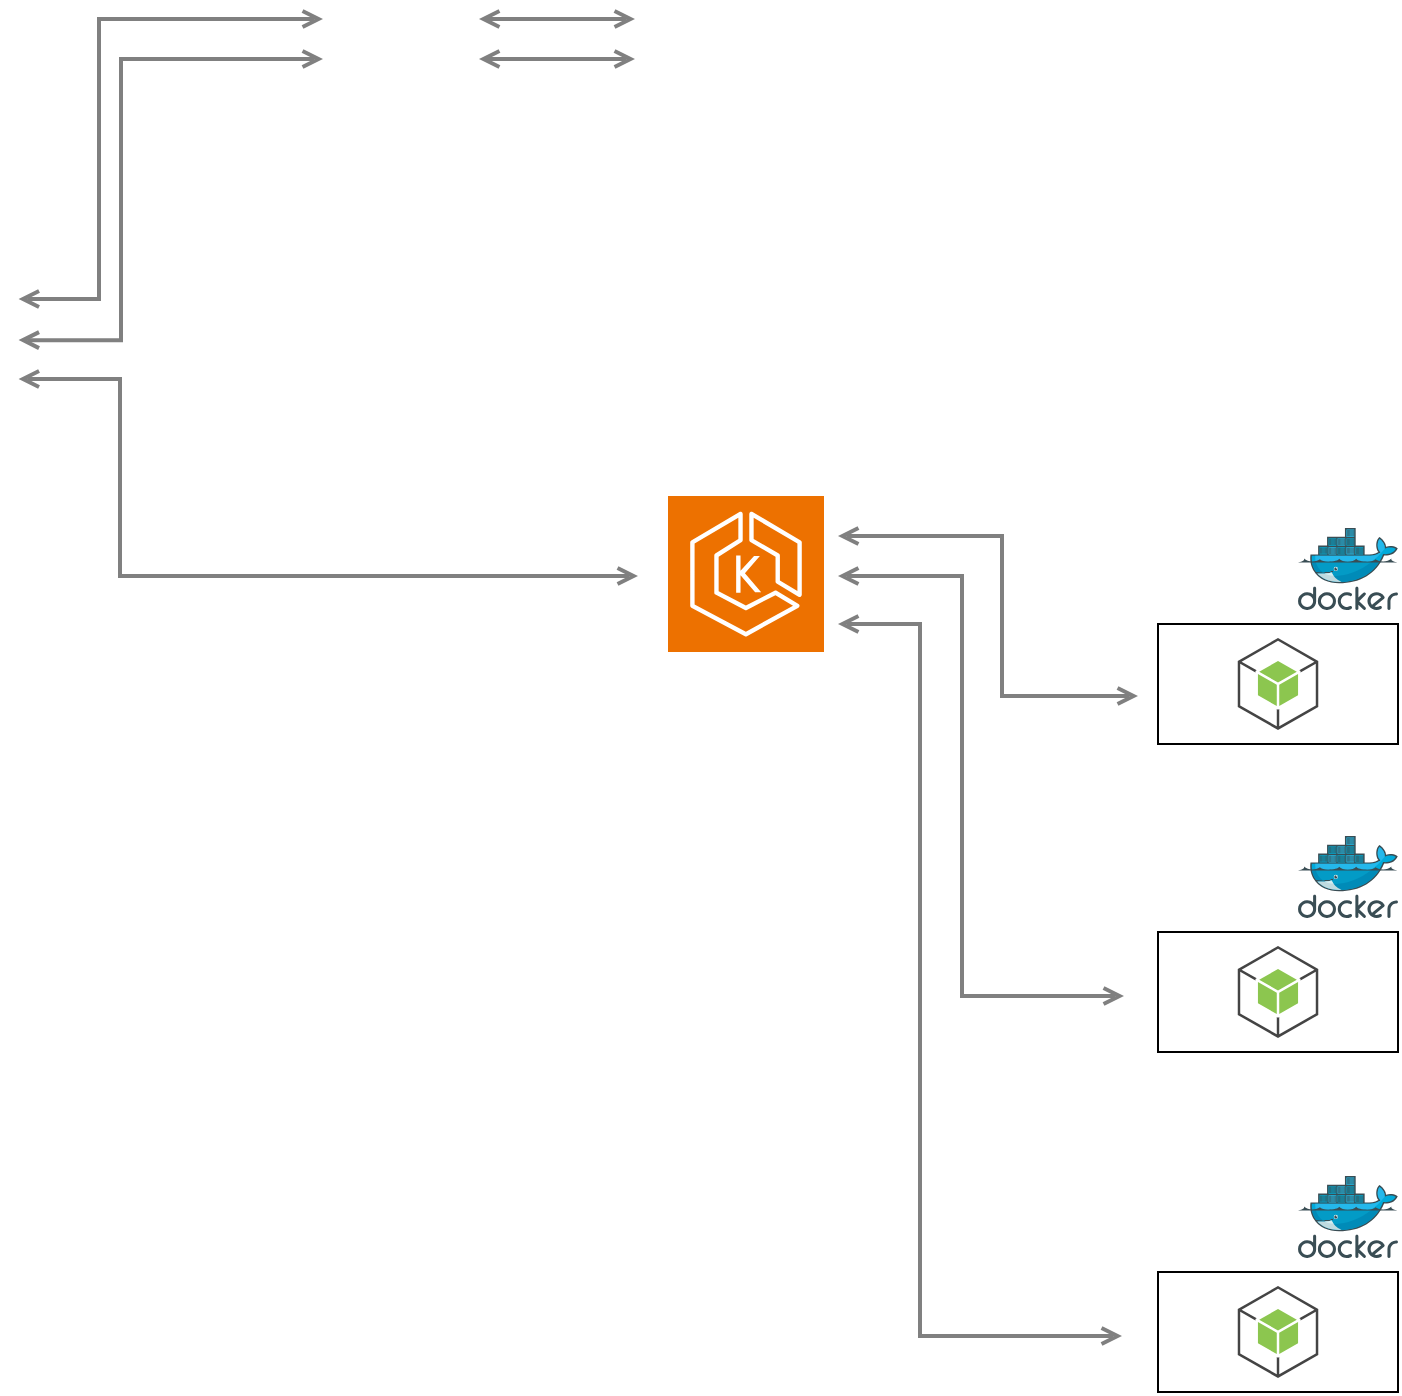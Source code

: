 <mxfile version="22.1.8" type="github">
  <diagram id="Ht1M8jgEwFfnCIfOTk4-" name="Page-1">
    <mxGraphModel dx="1687" dy="911" grid="1" gridSize="10" guides="1" tooltips="1" connect="1" arrows="1" fold="1" page="1" pageScale="1" pageWidth="1169" pageHeight="827" math="0" shadow="0">
      <root>
        <mxCell id="0" />
        <mxCell id="1" parent="0" />
        <mxCell id="UEzPUAAOIrF-is8g5C7q-124" style="edgeStyle=orthogonalEdgeStyle;rounded=0;orthogonalLoop=1;jettySize=auto;html=1;startArrow=open;startFill=0;endArrow=open;endFill=0;strokeWidth=2;strokeColor=#808080;" parent="1" edge="1">
          <mxGeometry relative="1" as="geometry">
            <Array as="points">
              <mxPoint x="300.5" y="241.5" />
              <mxPoint x="300.5" y="101.5" />
            </Array>
            <mxPoint x="260.285" y="241.471" as="sourcePoint" />
            <mxPoint x="412.5" y="101.471" as="targetPoint" />
          </mxGeometry>
        </mxCell>
        <mxCell id="UEzPUAAOIrF-is8g5C7q-127" style="edgeStyle=orthogonalEdgeStyle;rounded=0;orthogonalLoop=1;jettySize=auto;html=1;startArrow=open;startFill=0;endArrow=open;endFill=0;strokeWidth=2;strokeColor=#808080;" parent="1" edge="1">
          <mxGeometry relative="1" as="geometry">
            <Array as="points">
              <mxPoint x="311" y="281" />
              <mxPoint x="311" y="380" />
              <mxPoint x="369" y="380" />
            </Array>
            <mxPoint x="260.285" y="281.471" as="sourcePoint" />
            <mxPoint x="570" y="380" as="targetPoint" />
          </mxGeometry>
        </mxCell>
        <mxCell id="UEzPUAAOIrF-is8g5C7q-125" style="edgeStyle=orthogonalEdgeStyle;rounded=0;orthogonalLoop=1;jettySize=auto;html=1;startArrow=open;startFill=0;endArrow=open;endFill=0;strokeWidth=2;strokeColor=#808080;" parent="1" edge="1">
          <mxGeometry relative="1" as="geometry">
            <Array as="points">
              <mxPoint x="530.5" y="101.5" />
              <mxPoint x="530.5" y="101.5" />
            </Array>
            <mxPoint x="490.5" y="101.471" as="sourcePoint" />
            <mxPoint x="568.5" y="101.471" as="targetPoint" />
          </mxGeometry>
        </mxCell>
        <mxCell id="UEzPUAAOIrF-is8g5C7q-134" style="edgeStyle=orthogonalEdgeStyle;rounded=0;orthogonalLoop=1;jettySize=auto;html=1;startArrow=open;startFill=0;endArrow=open;endFill=0;strokeWidth=2;strokeColor=#808080;" parent="1" edge="1">
          <mxGeometry relative="1" as="geometry">
            <Array as="points">
              <mxPoint x="752" y="360" />
              <mxPoint x="752" y="440" />
              <mxPoint x="812" y="440" />
            </Array>
            <mxPoint x="669.999" y="360.001" as="sourcePoint" />
            <mxPoint x="820" y="440" as="targetPoint" />
          </mxGeometry>
        </mxCell>
        <mxCell id="UEzPUAAOIrF-is8g5C7q-135" style="edgeStyle=orthogonalEdgeStyle;rounded=0;orthogonalLoop=1;jettySize=auto;html=1;startArrow=open;startFill=0;endArrow=open;endFill=0;strokeWidth=2;strokeColor=#808080;" parent="1" edge="1">
          <mxGeometry relative="1" as="geometry">
            <Array as="points">
              <mxPoint x="732" y="380" />
              <mxPoint x="732" y="590" />
              <mxPoint x="813" y="590" />
            </Array>
            <mxPoint x="669.999" y="380.001" as="sourcePoint" />
            <mxPoint x="813" y="590" as="targetPoint" />
          </mxGeometry>
        </mxCell>
        <mxCell id="UEzPUAAOIrF-is8g5C7q-136" style="edgeStyle=orthogonalEdgeStyle;rounded=0;orthogonalLoop=1;jettySize=auto;html=1;startArrow=open;startFill=0;endArrow=open;endFill=0;strokeWidth=2;strokeColor=#808080;" parent="1" edge="1">
          <mxGeometry relative="1" as="geometry">
            <Array as="points">
              <mxPoint x="711" y="404" />
              <mxPoint x="711" y="760" />
              <mxPoint x="812" y="760" />
            </Array>
            <mxPoint x="669.999" y="403.999" as="sourcePoint" />
            <mxPoint x="812" y="760" as="targetPoint" />
          </mxGeometry>
        </mxCell>
        <mxCell id="UEzPUAAOIrF-is8g5C7q-139" style="edgeStyle=orthogonalEdgeStyle;rounded=0;orthogonalLoop=1;jettySize=auto;html=1;startArrow=open;startFill=0;endArrow=open;endFill=0;strokeWidth=2;strokeColor=#808080;" parent="1" edge="1">
          <mxGeometry relative="1" as="geometry">
            <mxPoint x="260.285" y="262.059" as="sourcePoint" />
            <mxPoint x="412.5" y="121.471" as="targetPoint" />
            <Array as="points">
              <mxPoint x="311.5" y="261.5" />
              <mxPoint x="311.5" y="121.5" />
            </Array>
          </mxGeometry>
        </mxCell>
        <mxCell id="UEzPUAAOIrF-is8g5C7q-143" style="edgeStyle=orthogonalEdgeStyle;rounded=0;orthogonalLoop=1;jettySize=auto;html=1;startArrow=open;startFill=0;endArrow=open;endFill=0;strokeWidth=2;strokeColor=#808080;" parent="1" edge="1">
          <mxGeometry relative="1" as="geometry">
            <mxPoint x="490.5" y="121.471" as="sourcePoint" />
            <mxPoint x="568.5" y="121.471" as="targetPoint" />
            <Array as="points">
              <mxPoint x="530.5" y="121.5" />
              <mxPoint x="530.5" y="121.5" />
            </Array>
          </mxGeometry>
        </mxCell>
        <mxCell id="_YWITdSjo3QoywoixLeP-1" value="" style="image;sketch=0;aspect=fixed;html=1;points=[];align=center;fontSize=12;image=img/lib/mscae/Docker.svg;" vertex="1" parent="1">
          <mxGeometry x="900" y="356" width="50" height="41" as="geometry" />
        </mxCell>
        <mxCell id="_YWITdSjo3QoywoixLeP-2" value="" style="rounded=0;whiteSpace=wrap;html=1;" vertex="1" parent="1">
          <mxGeometry x="830" y="404" width="120" height="60" as="geometry" />
        </mxCell>
        <mxCell id="_YWITdSjo3QoywoixLeP-7" value="" style="outlineConnect=0;dashed=0;verticalLabelPosition=bottom;verticalAlign=top;align=center;html=1;shape=mxgraph.aws3.android;fillColor=#8CC64F;gradientColor=none;" vertex="1" parent="1">
          <mxGeometry x="869.88" y="411" width="40.25" height="46" as="geometry" />
        </mxCell>
        <mxCell id="_YWITdSjo3QoywoixLeP-11" value="" style="image;sketch=0;aspect=fixed;html=1;points=[];align=center;fontSize=12;image=img/lib/mscae/Docker.svg;" vertex="1" parent="1">
          <mxGeometry x="900" y="510" width="50" height="41" as="geometry" />
        </mxCell>
        <mxCell id="_YWITdSjo3QoywoixLeP-12" value="" style="rounded=0;whiteSpace=wrap;html=1;" vertex="1" parent="1">
          <mxGeometry x="830" y="558" width="120" height="60" as="geometry" />
        </mxCell>
        <mxCell id="_YWITdSjo3QoywoixLeP-13" value="" style="outlineConnect=0;dashed=0;verticalLabelPosition=bottom;verticalAlign=top;align=center;html=1;shape=mxgraph.aws3.android;fillColor=#8CC64F;gradientColor=none;" vertex="1" parent="1">
          <mxGeometry x="869.88" y="565" width="40.25" height="46" as="geometry" />
        </mxCell>
        <mxCell id="_YWITdSjo3QoywoixLeP-14" value="" style="image;sketch=0;aspect=fixed;html=1;points=[];align=center;fontSize=12;image=img/lib/mscae/Docker.svg;" vertex="1" parent="1">
          <mxGeometry x="900" y="680" width="50" height="41" as="geometry" />
        </mxCell>
        <mxCell id="_YWITdSjo3QoywoixLeP-15" value="" style="rounded=0;whiteSpace=wrap;html=1;" vertex="1" parent="1">
          <mxGeometry x="830" y="728" width="120" height="60" as="geometry" />
        </mxCell>
        <mxCell id="_YWITdSjo3QoywoixLeP-16" value="" style="outlineConnect=0;dashed=0;verticalLabelPosition=bottom;verticalAlign=top;align=center;html=1;shape=mxgraph.aws3.android;fillColor=#8CC64F;gradientColor=none;" vertex="1" parent="1">
          <mxGeometry x="869.88" y="735" width="40.25" height="46" as="geometry" />
        </mxCell>
        <mxCell id="_YWITdSjo3QoywoixLeP-17" value="" style="points=[[0,0,0],[0.25,0,0],[0.5,0,0],[0.75,0,0],[1,0,0],[0,1,0],[0.25,1,0],[0.5,1,0],[0.75,1,0],[1,1,0],[0,0.25,0],[0,0.5,0],[0,0.75,0],[1,0.25,0],[1,0.5,0],[1,0.75,0]];outlineConnect=0;fontColor=#232F3E;fillColor=#ED7100;strokeColor=#ffffff;dashed=0;verticalLabelPosition=bottom;verticalAlign=top;align=center;html=1;fontSize=12;fontStyle=0;aspect=fixed;shape=mxgraph.aws4.resourceIcon;resIcon=mxgraph.aws4.eks;shadow=0;" vertex="1" parent="1">
          <mxGeometry x="585" y="340" width="78" height="78" as="geometry" />
        </mxCell>
      </root>
    </mxGraphModel>
  </diagram>
</mxfile>
